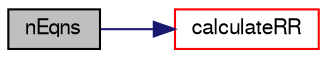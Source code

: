 digraph "nEqns"
{
  bgcolor="transparent";
  edge [fontname="FreeSans",fontsize="10",labelfontname="FreeSans",labelfontsize="10"];
  node [fontname="FreeSans",fontsize="10",shape=record];
  rankdir="LR";
  Node93 [label="nEqns",height=0.2,width=0.4,color="black", fillcolor="grey75", style="filled", fontcolor="black"];
  Node93 -> Node94 [color="midnightblue",fontsize="10",style="solid",fontname="FreeSans"];
  Node94 [label="calculateRR",height=0.2,width=0.4,color="red",URL="$a29794.html#adfb3d3d89441010681efe486bf40274e",tooltip="Return reaction rate of the specieI in reactionI. "];
}
